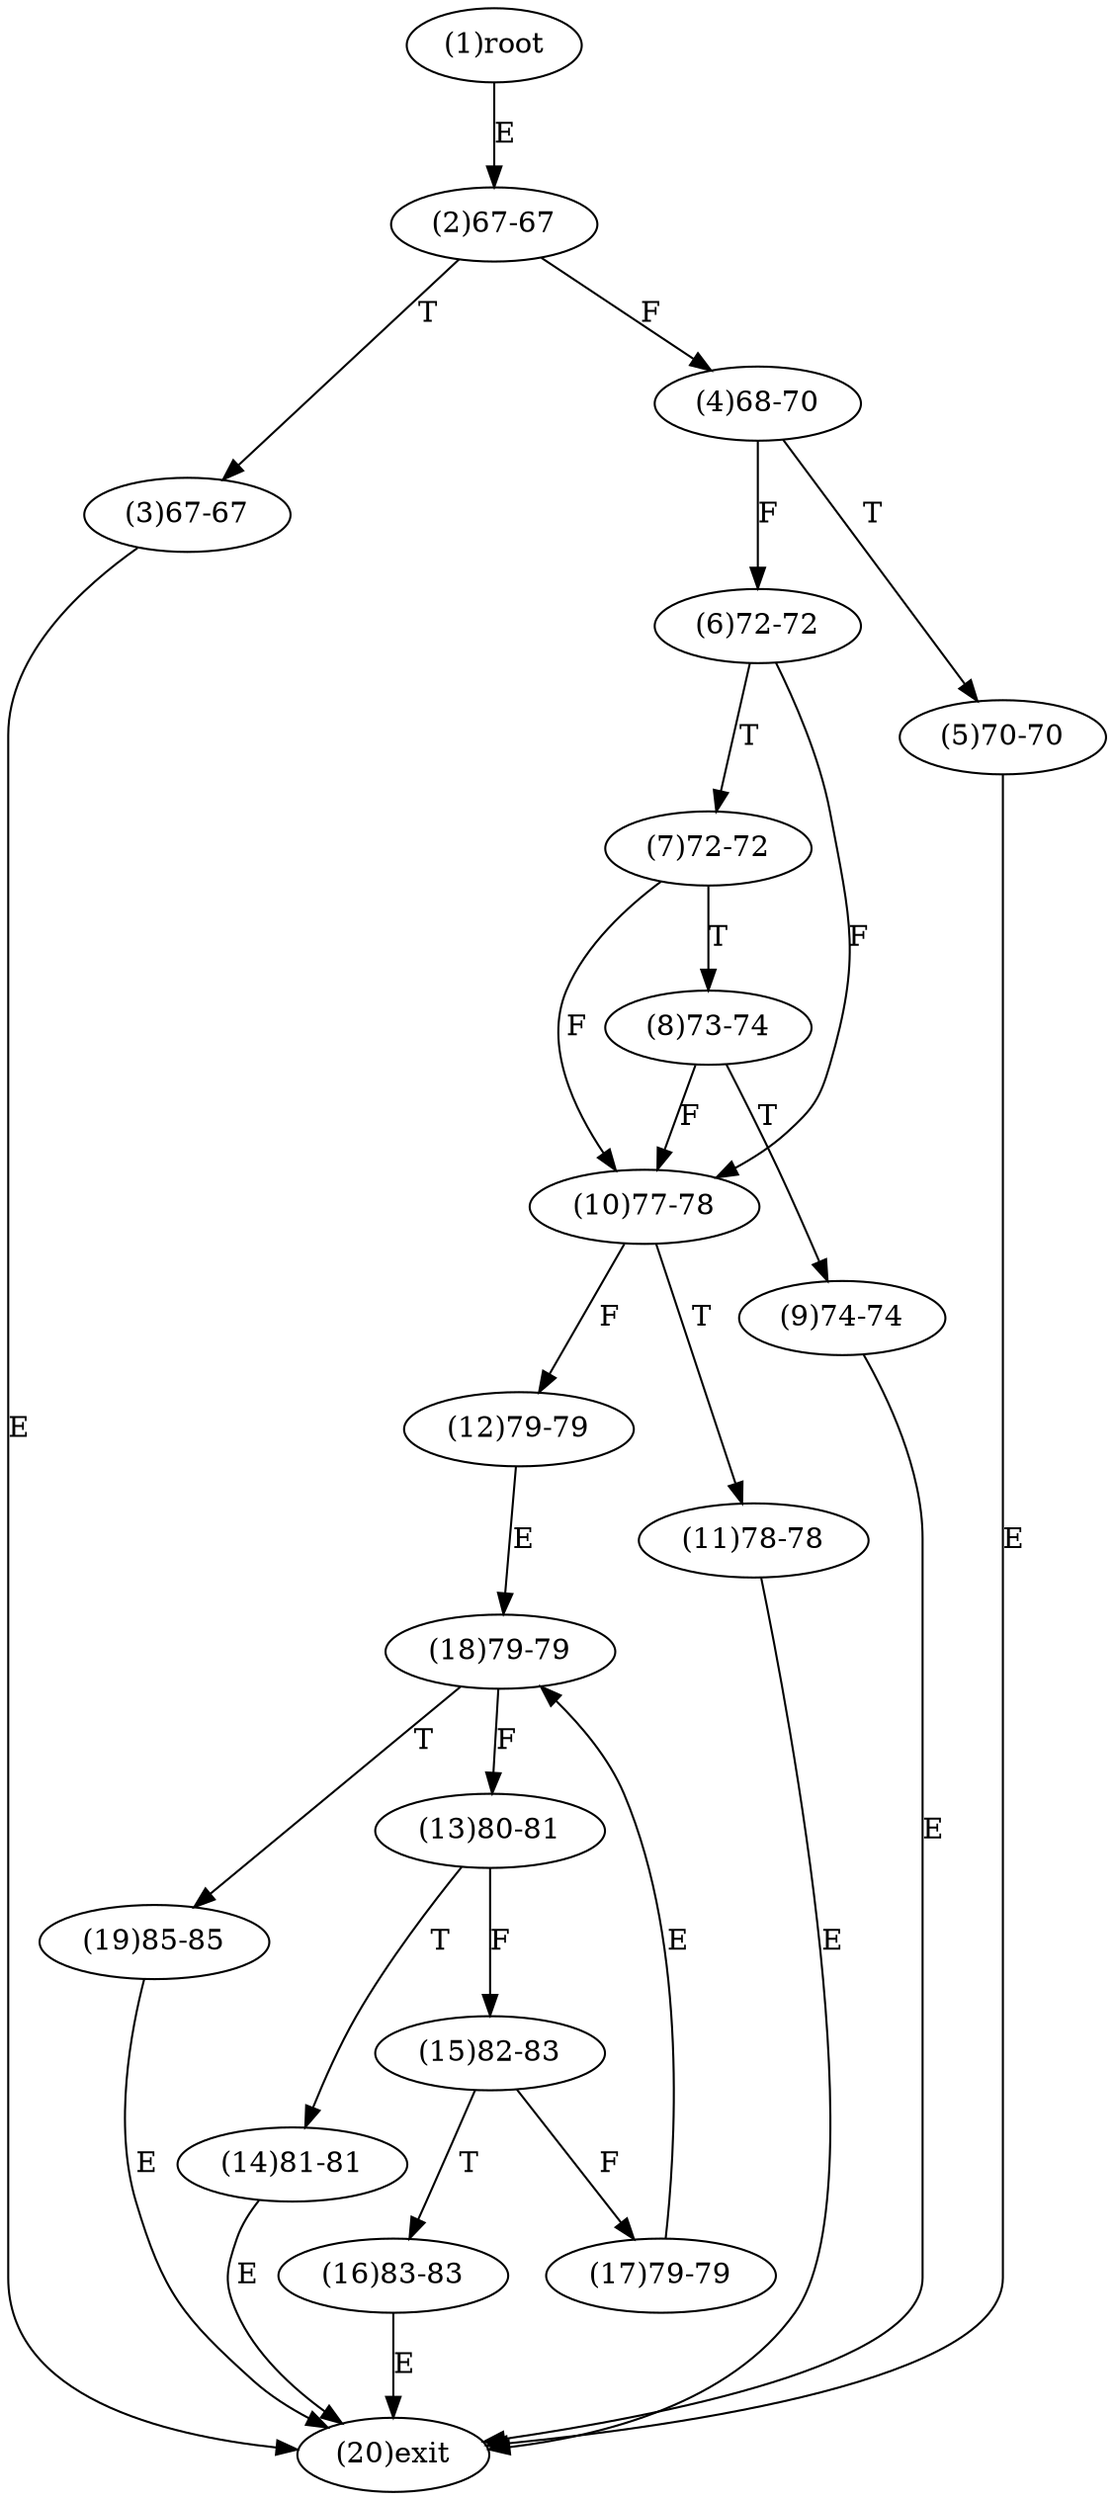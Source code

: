 digraph "" { 
1[ label="(1)root"];
2[ label="(2)67-67"];
3[ label="(3)67-67"];
4[ label="(4)68-70"];
5[ label="(5)70-70"];
6[ label="(6)72-72"];
7[ label="(7)72-72"];
8[ label="(8)73-74"];
9[ label="(9)74-74"];
10[ label="(10)77-78"];
11[ label="(11)78-78"];
12[ label="(12)79-79"];
13[ label="(13)80-81"];
14[ label="(14)81-81"];
15[ label="(15)82-83"];
17[ label="(17)79-79"];
16[ label="(16)83-83"];
19[ label="(19)85-85"];
18[ label="(18)79-79"];
20[ label="(20)exit"];
1->2[ label="E"];
2->4[ label="F"];
2->3[ label="T"];
3->20[ label="E"];
4->6[ label="F"];
4->5[ label="T"];
5->20[ label="E"];
6->10[ label="F"];
6->7[ label="T"];
7->10[ label="F"];
7->8[ label="T"];
8->10[ label="F"];
8->9[ label="T"];
9->20[ label="E"];
10->12[ label="F"];
10->11[ label="T"];
11->20[ label="E"];
12->18[ label="E"];
13->15[ label="F"];
13->14[ label="T"];
14->20[ label="E"];
15->17[ label="F"];
15->16[ label="T"];
16->20[ label="E"];
17->18[ label="E"];
18->13[ label="F"];
18->19[ label="T"];
19->20[ label="E"];
}